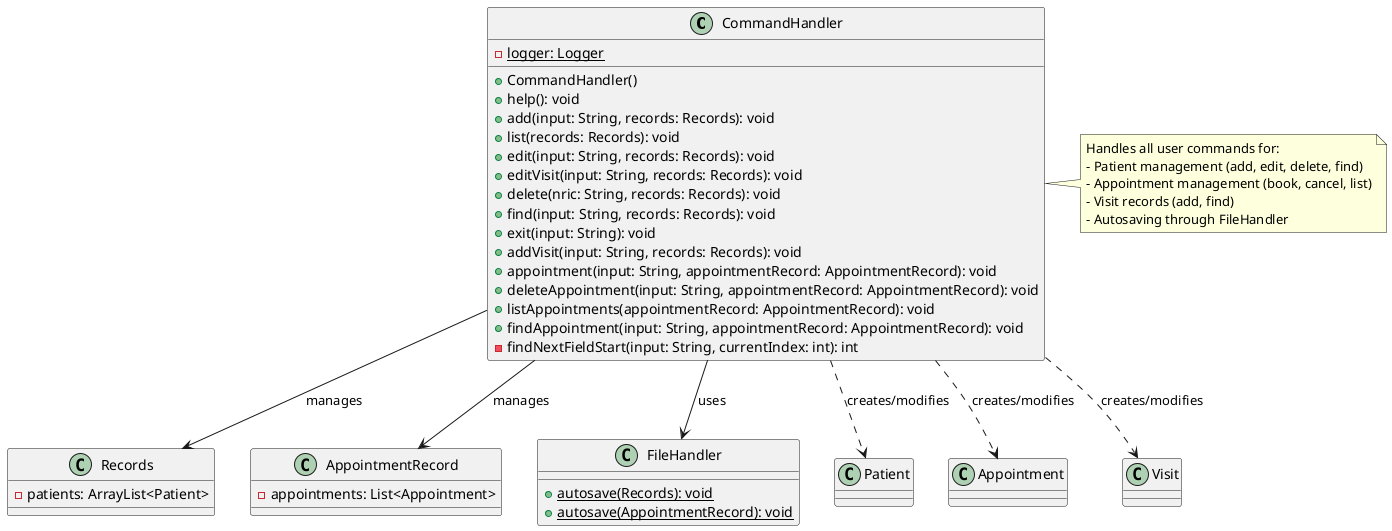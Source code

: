 @startuml
'https://plantuml.com/class-diagram

class CommandHandler {
    -{static} logger: Logger
    +CommandHandler()
    +help(): void
    +add(input: String, records: Records): void
    +list(records: Records): void
    +edit(input: String, records: Records): void
    +editVisit(input: String, records: Records): void
    +delete(nric: String, records: Records): void
    +find(input: String, records: Records): void
    +exit(input: String): void
    +addVisit(input: String, records: Records): void
    +appointment(input: String, appointmentRecord: AppointmentRecord): void
    +deleteAppointment(input: String, appointmentRecord: AppointmentRecord): void
    +listAppointments(appointmentRecord: AppointmentRecord): void
    +findAppointment(input: String, appointmentRecord: AppointmentRecord): void
    -findNextFieldStart(input: String, currentIndex: int): int
}

class Records {
    -patients: ArrayList<Patient>
}

class AppointmentRecord {
    -appointments: List<Appointment>
}

class FileHandler {
    +{static} autosave(Records): void
    +{static} autosave(AppointmentRecord): void
}

CommandHandler --> Records: manages
CommandHandler --> AppointmentRecord: manages
CommandHandler --> FileHandler: uses
CommandHandler ..> Patient: creates/modifies
CommandHandler ..> Appointment: creates/modifies
CommandHandler ..> Visit: creates/modifies

note right of CommandHandler
  Handles all user commands for:
  - Patient management (add, edit, delete, find)
  - Appointment management (book, cancel, list)
  - Visit records (add, find)
  - Autosaving through FileHandler
end note

@enduml
